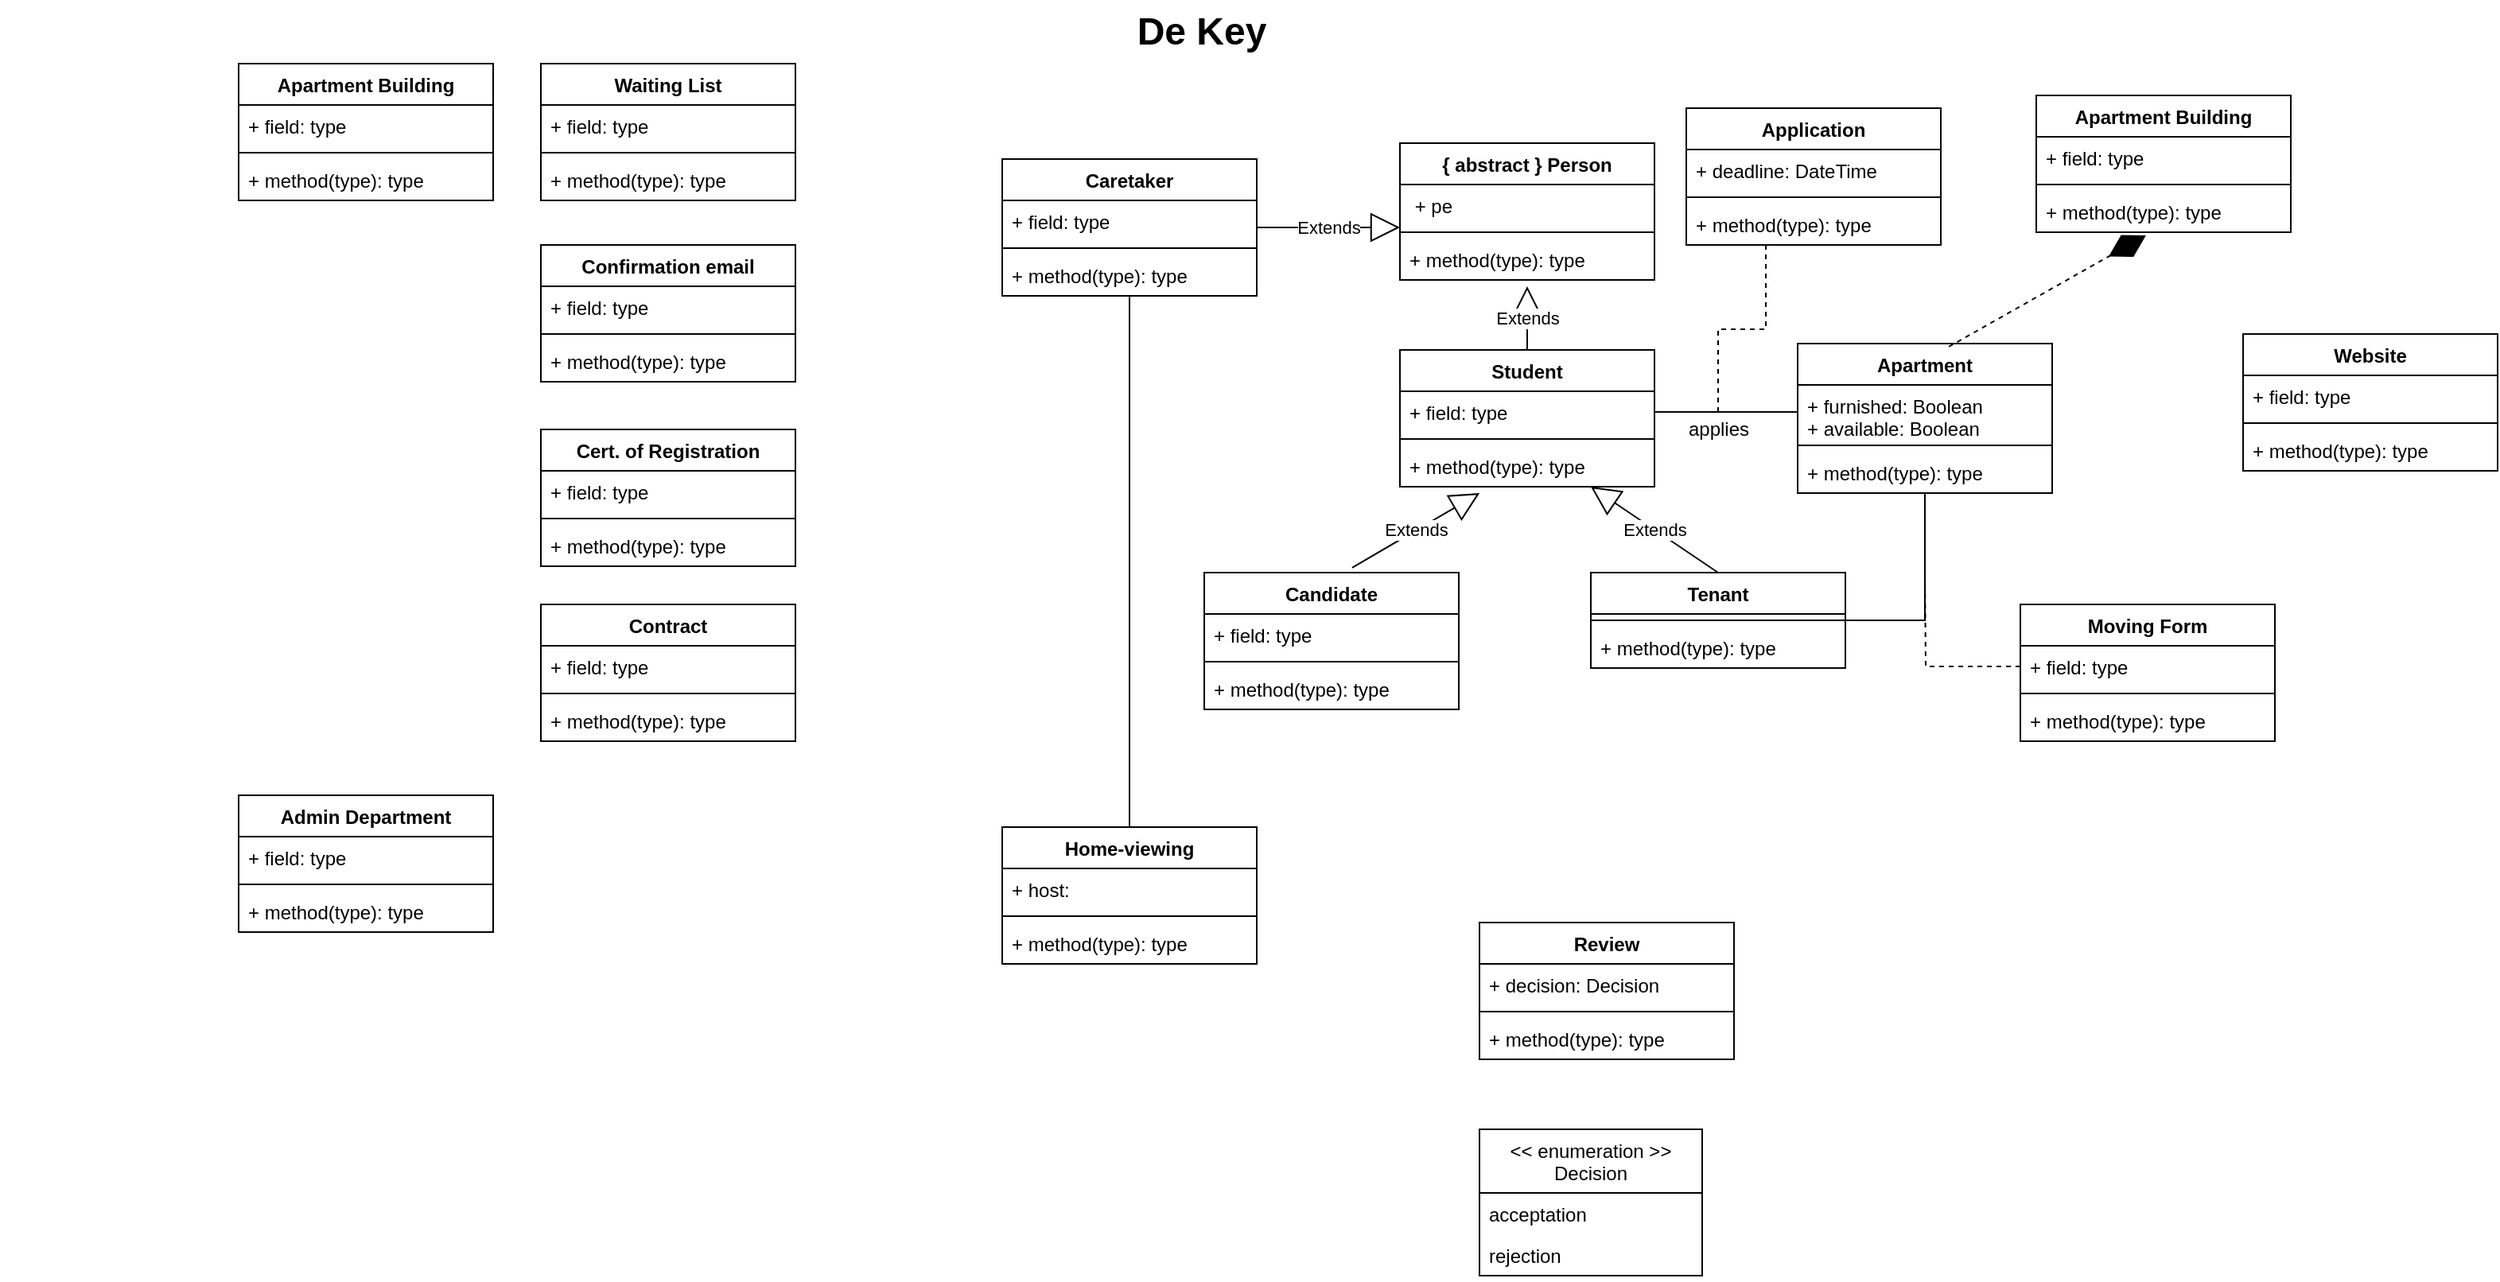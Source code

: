 <mxfile version="16.5.6" type="github">
  <diagram name="Page-1" id="929967ad-93f9-6ef4-fab6-5d389245f69c">
    <mxGraphModel dx="1350" dy="764" grid="1" gridSize="10" guides="1" tooltips="1" connect="1" arrows="1" fold="1" page="1" pageScale="1.5" pageWidth="1169" pageHeight="826" background="none" math="0" shadow="0">
      <root>
        <mxCell id="0" style=";html=1;" />
        <mxCell id="1" style=";html=1;" parent="0" />
        <mxCell id="1672d66443f91eb5-23" value="De Key" style="text;strokeColor=none;fillColor=none;html=1;fontSize=24;fontStyle=1;verticalAlign=middle;align=center;" parent="1" vertex="1">
          <mxGeometry x="120" y="40" width="1510" height="40" as="geometry" />
        </mxCell>
        <mxCell id="bdAG7FjMVBAb1nlMK2Qh-1" value="Apartment Building" style="swimlane;fontStyle=1;align=center;verticalAlign=top;childLayout=stackLayout;horizontal=1;startSize=26;horizontalStack=0;resizeParent=1;resizeParentMax=0;resizeLast=0;collapsible=1;marginBottom=0;" parent="1" vertex="1">
          <mxGeometry x="270" y="80" width="160" height="86" as="geometry" />
        </mxCell>
        <mxCell id="bdAG7FjMVBAb1nlMK2Qh-2" value="+ field: type" style="text;strokeColor=none;fillColor=none;align=left;verticalAlign=top;spacingLeft=4;spacingRight=4;overflow=hidden;rotatable=0;points=[[0,0.5],[1,0.5]];portConstraint=eastwest;" parent="bdAG7FjMVBAb1nlMK2Qh-1" vertex="1">
          <mxGeometry y="26" width="160" height="26" as="geometry" />
        </mxCell>
        <mxCell id="bdAG7FjMVBAb1nlMK2Qh-3" value="" style="line;strokeWidth=1;fillColor=none;align=left;verticalAlign=middle;spacingTop=-1;spacingLeft=3;spacingRight=3;rotatable=0;labelPosition=right;points=[];portConstraint=eastwest;" parent="bdAG7FjMVBAb1nlMK2Qh-1" vertex="1">
          <mxGeometry y="52" width="160" height="8" as="geometry" />
        </mxCell>
        <mxCell id="bdAG7FjMVBAb1nlMK2Qh-4" value="+ method(type): type" style="text;strokeColor=none;fillColor=none;align=left;verticalAlign=top;spacingLeft=4;spacingRight=4;overflow=hidden;rotatable=0;points=[[0,0.5],[1,0.5]];portConstraint=eastwest;" parent="bdAG7FjMVBAb1nlMK2Qh-1" vertex="1">
          <mxGeometry y="60" width="160" height="26" as="geometry" />
        </mxCell>
        <mxCell id="aL0a8O0HyVwf8DMYKESb-1" value="{ abstract } Person" style="swimlane;fontStyle=1;align=center;verticalAlign=top;childLayout=stackLayout;horizontal=1;startSize=26;horizontalStack=0;resizeParent=1;resizeParentMax=0;resizeLast=0;collapsible=1;marginBottom=0;" vertex="1" parent="1">
          <mxGeometry x="1000" y="130" width="160" height="86" as="geometry" />
        </mxCell>
        <mxCell id="aL0a8O0HyVwf8DMYKESb-2" value=" + pe" style="text;strokeColor=none;fillColor=none;align=left;verticalAlign=top;spacingLeft=4;spacingRight=4;overflow=hidden;rotatable=0;points=[[0,0.5],[1,0.5]];portConstraint=eastwest;" vertex="1" parent="aL0a8O0HyVwf8DMYKESb-1">
          <mxGeometry y="26" width="160" height="26" as="geometry" />
        </mxCell>
        <mxCell id="aL0a8O0HyVwf8DMYKESb-3" value="" style="line;strokeWidth=1;fillColor=none;align=left;verticalAlign=middle;spacingTop=-1;spacingLeft=3;spacingRight=3;rotatable=0;labelPosition=right;points=[];portConstraint=eastwest;" vertex="1" parent="aL0a8O0HyVwf8DMYKESb-1">
          <mxGeometry y="52" width="160" height="8" as="geometry" />
        </mxCell>
        <mxCell id="aL0a8O0HyVwf8DMYKESb-4" value="+ method(type): type" style="text;strokeColor=none;fillColor=none;align=left;verticalAlign=top;spacingLeft=4;spacingRight=4;overflow=hidden;rotatable=0;points=[[0,0.5],[1,0.5]];portConstraint=eastwest;" vertex="1" parent="aL0a8O0HyVwf8DMYKESb-1">
          <mxGeometry y="60" width="160" height="26" as="geometry" />
        </mxCell>
        <mxCell id="bdAG7FjMVBAb1nlMK2Qh-5" value="Apartment" style="swimlane;fontStyle=1;align=center;verticalAlign=top;childLayout=stackLayout;horizontal=1;startSize=26;horizontalStack=0;resizeParent=1;resizeParentMax=0;resizeLast=0;collapsible=1;marginBottom=0;" vertex="1" parent="1">
          <mxGeometry x="1250" y="256" width="160" height="94" as="geometry" />
        </mxCell>
        <mxCell id="bdAG7FjMVBAb1nlMK2Qh-6" value="+ furnished: Boolean&#xa;+ available: Boolean&#xa;" style="text;strokeColor=none;fillColor=none;align=left;verticalAlign=top;spacingLeft=4;spacingRight=4;overflow=hidden;rotatable=0;points=[[0,0.5],[1,0.5]];portConstraint=eastwest;" vertex="1" parent="bdAG7FjMVBAb1nlMK2Qh-5">
          <mxGeometry y="26" width="160" height="34" as="geometry" />
        </mxCell>
        <mxCell id="bdAG7FjMVBAb1nlMK2Qh-7" value="" style="line;strokeWidth=1;fillColor=none;align=left;verticalAlign=middle;spacingTop=-1;spacingLeft=3;spacingRight=3;rotatable=0;labelPosition=right;points=[];portConstraint=eastwest;" vertex="1" parent="bdAG7FjMVBAb1nlMK2Qh-5">
          <mxGeometry y="60" width="160" height="8" as="geometry" />
        </mxCell>
        <mxCell id="bdAG7FjMVBAb1nlMK2Qh-8" value="+ method(type): type" style="text;strokeColor=none;fillColor=none;align=left;verticalAlign=top;spacingLeft=4;spacingRight=4;overflow=hidden;rotatable=0;points=[[0,0.5],[1,0.5]];portConstraint=eastwest;" vertex="1" parent="bdAG7FjMVBAb1nlMK2Qh-5">
          <mxGeometry y="68" width="160" height="26" as="geometry" />
        </mxCell>
        <mxCell id="aL0a8O0HyVwf8DMYKESb-5" value="Student" style="swimlane;fontStyle=1;align=center;verticalAlign=top;childLayout=stackLayout;horizontal=1;startSize=26;horizontalStack=0;resizeParent=1;resizeParentMax=0;resizeLast=0;collapsible=1;marginBottom=0;" vertex="1" parent="1">
          <mxGeometry x="1000" y="260" width="160" height="86" as="geometry" />
        </mxCell>
        <mxCell id="aL0a8O0HyVwf8DMYKESb-6" value="+ field: type" style="text;strokeColor=none;fillColor=none;align=left;verticalAlign=top;spacingLeft=4;spacingRight=4;overflow=hidden;rotatable=0;points=[[0,0.5],[1,0.5]];portConstraint=eastwest;" vertex="1" parent="aL0a8O0HyVwf8DMYKESb-5">
          <mxGeometry y="26" width="160" height="26" as="geometry" />
        </mxCell>
        <mxCell id="aL0a8O0HyVwf8DMYKESb-7" value="" style="line;strokeWidth=1;fillColor=none;align=left;verticalAlign=middle;spacingTop=-1;spacingLeft=3;spacingRight=3;rotatable=0;labelPosition=right;points=[];portConstraint=eastwest;" vertex="1" parent="aL0a8O0HyVwf8DMYKESb-5">
          <mxGeometry y="52" width="160" height="8" as="geometry" />
        </mxCell>
        <mxCell id="aL0a8O0HyVwf8DMYKESb-8" value="+ method(type): type" style="text;strokeColor=none;fillColor=none;align=left;verticalAlign=top;spacingLeft=4;spacingRight=4;overflow=hidden;rotatable=0;points=[[0,0.5],[1,0.5]];portConstraint=eastwest;" vertex="1" parent="aL0a8O0HyVwf8DMYKESb-5">
          <mxGeometry y="60" width="160" height="26" as="geometry" />
        </mxCell>
        <mxCell id="bdAG7FjMVBAb1nlMK2Qh-9" value="Website" style="swimlane;fontStyle=1;align=center;verticalAlign=top;childLayout=stackLayout;horizontal=1;startSize=26;horizontalStack=0;resizeParent=1;resizeParentMax=0;resizeLast=0;collapsible=1;marginBottom=0;" vertex="1" parent="1">
          <mxGeometry x="1530" y="250" width="160" height="86" as="geometry" />
        </mxCell>
        <mxCell id="bdAG7FjMVBAb1nlMK2Qh-10" value="+ field: type" style="text;strokeColor=none;fillColor=none;align=left;verticalAlign=top;spacingLeft=4;spacingRight=4;overflow=hidden;rotatable=0;points=[[0,0.5],[1,0.5]];portConstraint=eastwest;" vertex="1" parent="bdAG7FjMVBAb1nlMK2Qh-9">
          <mxGeometry y="26" width="160" height="26" as="geometry" />
        </mxCell>
        <mxCell id="bdAG7FjMVBAb1nlMK2Qh-11" value="" style="line;strokeWidth=1;fillColor=none;align=left;verticalAlign=middle;spacingTop=-1;spacingLeft=3;spacingRight=3;rotatable=0;labelPosition=right;points=[];portConstraint=eastwest;" vertex="1" parent="bdAG7FjMVBAb1nlMK2Qh-9">
          <mxGeometry y="52" width="160" height="8" as="geometry" />
        </mxCell>
        <mxCell id="bdAG7FjMVBAb1nlMK2Qh-12" value="+ method(type): type" style="text;strokeColor=none;fillColor=none;align=left;verticalAlign=top;spacingLeft=4;spacingRight=4;overflow=hidden;rotatable=0;points=[[0,0.5],[1,0.5]];portConstraint=eastwest;" vertex="1" parent="bdAG7FjMVBAb1nlMK2Qh-9">
          <mxGeometry y="60" width="160" height="26" as="geometry" />
        </mxCell>
        <mxCell id="aL0a8O0HyVwf8DMYKESb-9" value="Candidate" style="swimlane;fontStyle=1;align=center;verticalAlign=top;childLayout=stackLayout;horizontal=1;startSize=26;horizontalStack=0;resizeParent=1;resizeParentMax=0;resizeLast=0;collapsible=1;marginBottom=0;" vertex="1" parent="1">
          <mxGeometry x="877" y="400" width="160" height="86" as="geometry" />
        </mxCell>
        <mxCell id="aL0a8O0HyVwf8DMYKESb-10" value="+ field: type" style="text;strokeColor=none;fillColor=none;align=left;verticalAlign=top;spacingLeft=4;spacingRight=4;overflow=hidden;rotatable=0;points=[[0,0.5],[1,0.5]];portConstraint=eastwest;" vertex="1" parent="aL0a8O0HyVwf8DMYKESb-9">
          <mxGeometry y="26" width="160" height="26" as="geometry" />
        </mxCell>
        <mxCell id="aL0a8O0HyVwf8DMYKESb-11" value="" style="line;strokeWidth=1;fillColor=none;align=left;verticalAlign=middle;spacingTop=-1;spacingLeft=3;spacingRight=3;rotatable=0;labelPosition=right;points=[];portConstraint=eastwest;" vertex="1" parent="aL0a8O0HyVwf8DMYKESb-9">
          <mxGeometry y="52" width="160" height="8" as="geometry" />
        </mxCell>
        <mxCell id="aL0a8O0HyVwf8DMYKESb-12" value="+ method(type): type" style="text;strokeColor=none;fillColor=none;align=left;verticalAlign=top;spacingLeft=4;spacingRight=4;overflow=hidden;rotatable=0;points=[[0,0.5],[1,0.5]];portConstraint=eastwest;" vertex="1" parent="aL0a8O0HyVwf8DMYKESb-9">
          <mxGeometry y="60" width="160" height="26" as="geometry" />
        </mxCell>
        <mxCell id="bdAG7FjMVBAb1nlMK2Qh-15" value="Moving Form" style="swimlane;fontStyle=1;align=center;verticalAlign=top;childLayout=stackLayout;horizontal=1;startSize=26;horizontalStack=0;resizeParent=1;resizeParentMax=0;resizeLast=0;collapsible=1;marginBottom=0;" vertex="1" parent="1">
          <mxGeometry x="1390" y="420" width="160" height="86" as="geometry" />
        </mxCell>
        <mxCell id="bdAG7FjMVBAb1nlMK2Qh-16" value="+ field: type" style="text;strokeColor=none;fillColor=none;align=left;verticalAlign=top;spacingLeft=4;spacingRight=4;overflow=hidden;rotatable=0;points=[[0,0.5],[1,0.5]];portConstraint=eastwest;" vertex="1" parent="bdAG7FjMVBAb1nlMK2Qh-15">
          <mxGeometry y="26" width="160" height="26" as="geometry" />
        </mxCell>
        <mxCell id="bdAG7FjMVBAb1nlMK2Qh-17" value="" style="line;strokeWidth=1;fillColor=none;align=left;verticalAlign=middle;spacingTop=-1;spacingLeft=3;spacingRight=3;rotatable=0;labelPosition=right;points=[];portConstraint=eastwest;" vertex="1" parent="bdAG7FjMVBAb1nlMK2Qh-15">
          <mxGeometry y="52" width="160" height="8" as="geometry" />
        </mxCell>
        <mxCell id="bdAG7FjMVBAb1nlMK2Qh-18" value="+ method(type): type" style="text;strokeColor=none;fillColor=none;align=left;verticalAlign=top;spacingLeft=4;spacingRight=4;overflow=hidden;rotatable=0;points=[[0,0.5],[1,0.5]];portConstraint=eastwest;" vertex="1" parent="bdAG7FjMVBAb1nlMK2Qh-15">
          <mxGeometry y="60" width="160" height="26" as="geometry" />
        </mxCell>
        <mxCell id="aL0a8O0HyVwf8DMYKESb-37" style="edgeStyle=orthogonalEdgeStyle;rounded=0;orthogonalLoop=1;jettySize=auto;html=1;exitX=1;exitY=0.5;exitDx=0;exitDy=0;entryX=0.5;entryY=1;entryDx=0;entryDy=0;endArrow=none;endFill=0;" edge="1" parent="1" source="aL0a8O0HyVwf8DMYKESb-13" target="bdAG7FjMVBAb1nlMK2Qh-5">
          <mxGeometry relative="1" as="geometry" />
        </mxCell>
        <mxCell id="aL0a8O0HyVwf8DMYKESb-13" value="Tenant" style="swimlane;fontStyle=1;align=center;verticalAlign=top;childLayout=stackLayout;horizontal=1;startSize=26;horizontalStack=0;resizeParent=1;resizeParentMax=0;resizeLast=0;collapsible=1;marginBottom=0;" vertex="1" parent="1">
          <mxGeometry x="1120" y="400" width="160" height="60" as="geometry" />
        </mxCell>
        <mxCell id="aL0a8O0HyVwf8DMYKESb-15" value="" style="line;strokeWidth=1;fillColor=none;align=left;verticalAlign=middle;spacingTop=-1;spacingLeft=3;spacingRight=3;rotatable=0;labelPosition=right;points=[];portConstraint=eastwest;" vertex="1" parent="aL0a8O0HyVwf8DMYKESb-13">
          <mxGeometry y="26" width="160" height="8" as="geometry" />
        </mxCell>
        <mxCell id="aL0a8O0HyVwf8DMYKESb-16" value="+ method(type): type" style="text;strokeColor=none;fillColor=none;align=left;verticalAlign=top;spacingLeft=4;spacingRight=4;overflow=hidden;rotatable=0;points=[[0,0.5],[1,0.5]];portConstraint=eastwest;" vertex="1" parent="aL0a8O0HyVwf8DMYKESb-13">
          <mxGeometry y="34" width="160" height="26" as="geometry" />
        </mxCell>
        <mxCell id="bdAG7FjMVBAb1nlMK2Qh-19" value="Admin Department" style="swimlane;fontStyle=1;align=center;verticalAlign=top;childLayout=stackLayout;horizontal=1;startSize=26;horizontalStack=0;resizeParent=1;resizeParentMax=0;resizeLast=0;collapsible=1;marginBottom=0;" vertex="1" parent="1">
          <mxGeometry x="270" y="540" width="160" height="86" as="geometry" />
        </mxCell>
        <mxCell id="bdAG7FjMVBAb1nlMK2Qh-20" value="+ field: type" style="text;strokeColor=none;fillColor=none;align=left;verticalAlign=top;spacingLeft=4;spacingRight=4;overflow=hidden;rotatable=0;points=[[0,0.5],[1,0.5]];portConstraint=eastwest;" vertex="1" parent="bdAG7FjMVBAb1nlMK2Qh-19">
          <mxGeometry y="26" width="160" height="26" as="geometry" />
        </mxCell>
        <mxCell id="bdAG7FjMVBAb1nlMK2Qh-21" value="" style="line;strokeWidth=1;fillColor=none;align=left;verticalAlign=middle;spacingTop=-1;spacingLeft=3;spacingRight=3;rotatable=0;labelPosition=right;points=[];portConstraint=eastwest;" vertex="1" parent="bdAG7FjMVBAb1nlMK2Qh-19">
          <mxGeometry y="52" width="160" height="8" as="geometry" />
        </mxCell>
        <mxCell id="bdAG7FjMVBAb1nlMK2Qh-22" value="+ method(type): type" style="text;strokeColor=none;fillColor=none;align=left;verticalAlign=top;spacingLeft=4;spacingRight=4;overflow=hidden;rotatable=0;points=[[0,0.5],[1,0.5]];portConstraint=eastwest;" vertex="1" parent="bdAG7FjMVBAb1nlMK2Qh-19">
          <mxGeometry y="60" width="160" height="26" as="geometry" />
        </mxCell>
        <mxCell id="aL0a8O0HyVwf8DMYKESb-17" value="Caretaker" style="swimlane;fontStyle=1;align=center;verticalAlign=top;childLayout=stackLayout;horizontal=1;startSize=26;horizontalStack=0;resizeParent=1;resizeParentMax=0;resizeLast=0;collapsible=1;marginBottom=0;" vertex="1" parent="1">
          <mxGeometry x="750" y="140" width="160" height="86" as="geometry" />
        </mxCell>
        <mxCell id="aL0a8O0HyVwf8DMYKESb-18" value="+ field: type" style="text;strokeColor=none;fillColor=none;align=left;verticalAlign=top;spacingLeft=4;spacingRight=4;overflow=hidden;rotatable=0;points=[[0,0.5],[1,0.5]];portConstraint=eastwest;" vertex="1" parent="aL0a8O0HyVwf8DMYKESb-17">
          <mxGeometry y="26" width="160" height="26" as="geometry" />
        </mxCell>
        <mxCell id="aL0a8O0HyVwf8DMYKESb-19" value="" style="line;strokeWidth=1;fillColor=none;align=left;verticalAlign=middle;spacingTop=-1;spacingLeft=3;spacingRight=3;rotatable=0;labelPosition=right;points=[];portConstraint=eastwest;" vertex="1" parent="aL0a8O0HyVwf8DMYKESb-17">
          <mxGeometry y="52" width="160" height="8" as="geometry" />
        </mxCell>
        <mxCell id="aL0a8O0HyVwf8DMYKESb-20" value="+ method(type): type" style="text;strokeColor=none;fillColor=none;align=left;verticalAlign=top;spacingLeft=4;spacingRight=4;overflow=hidden;rotatable=0;points=[[0,0.5],[1,0.5]];portConstraint=eastwest;" vertex="1" parent="aL0a8O0HyVwf8DMYKESb-17">
          <mxGeometry y="60" width="160" height="26" as="geometry" />
        </mxCell>
        <mxCell id="aL0a8O0HyVwf8DMYKESb-34" style="edgeStyle=orthogonalEdgeStyle;rounded=0;orthogonalLoop=1;jettySize=auto;html=1;exitX=0.5;exitY=1;exitDx=0;exitDy=0;endArrow=none;endFill=0;dashed=1;" edge="1" parent="1" source="bdAG7FjMVBAb1nlMK2Qh-23">
          <mxGeometry relative="1" as="geometry">
            <mxPoint x="1200" y="300" as="targetPoint" />
            <Array as="points">
              <mxPoint x="1230" y="194" />
              <mxPoint x="1230" y="247" />
              <mxPoint x="1200" y="247" />
            </Array>
          </mxGeometry>
        </mxCell>
        <mxCell id="bdAG7FjMVBAb1nlMK2Qh-23" value="Application" style="swimlane;fontStyle=1;align=center;verticalAlign=top;childLayout=stackLayout;horizontal=1;startSize=26;horizontalStack=0;resizeParent=1;resizeParentMax=0;resizeLast=0;collapsible=1;marginBottom=0;" vertex="1" parent="1">
          <mxGeometry x="1180" y="108" width="160" height="86" as="geometry" />
        </mxCell>
        <mxCell id="bdAG7FjMVBAb1nlMK2Qh-24" value="+ deadline: DateTime" style="text;strokeColor=none;fillColor=none;align=left;verticalAlign=top;spacingLeft=4;spacingRight=4;overflow=hidden;rotatable=0;points=[[0,0.5],[1,0.5]];portConstraint=eastwest;" vertex="1" parent="bdAG7FjMVBAb1nlMK2Qh-23">
          <mxGeometry y="26" width="160" height="26" as="geometry" />
        </mxCell>
        <mxCell id="bdAG7FjMVBAb1nlMK2Qh-25" value="" style="line;strokeWidth=1;fillColor=none;align=left;verticalAlign=middle;spacingTop=-1;spacingLeft=3;spacingRight=3;rotatable=0;labelPosition=right;points=[];portConstraint=eastwest;" vertex="1" parent="bdAG7FjMVBAb1nlMK2Qh-23">
          <mxGeometry y="52" width="160" height="8" as="geometry" />
        </mxCell>
        <mxCell id="bdAG7FjMVBAb1nlMK2Qh-26" value="+ method(type): type" style="text;strokeColor=none;fillColor=none;align=left;verticalAlign=top;spacingLeft=4;spacingRight=4;overflow=hidden;rotatable=0;points=[[0,0.5],[1,0.5]];portConstraint=eastwest;" vertex="1" parent="bdAG7FjMVBAb1nlMK2Qh-23">
          <mxGeometry y="60" width="160" height="26" as="geometry" />
        </mxCell>
        <mxCell id="aL0a8O0HyVwf8DMYKESb-22" value="Extends" style="endArrow=block;endSize=16;endFill=0;html=1;rounded=0;exitX=1;exitY=0.5;exitDx=0;exitDy=0;" edge="1" parent="1" source="aL0a8O0HyVwf8DMYKESb-17">
          <mxGeometry width="160" relative="1" as="geometry">
            <mxPoint x="1260" y="290" as="sourcePoint" />
            <mxPoint x="1000" y="183" as="targetPoint" />
          </mxGeometry>
        </mxCell>
        <mxCell id="bdAG7FjMVBAb1nlMK2Qh-27" value="Apartment Building" style="swimlane;fontStyle=1;align=center;verticalAlign=top;childLayout=stackLayout;horizontal=1;startSize=26;horizontalStack=0;resizeParent=1;resizeParentMax=0;resizeLast=0;collapsible=1;marginBottom=0;" vertex="1" parent="1">
          <mxGeometry x="1400" y="100" width="160" height="86" as="geometry" />
        </mxCell>
        <mxCell id="bdAG7FjMVBAb1nlMK2Qh-28" value="+ field: type" style="text;strokeColor=none;fillColor=none;align=left;verticalAlign=top;spacingLeft=4;spacingRight=4;overflow=hidden;rotatable=0;points=[[0,0.5],[1,0.5]];portConstraint=eastwest;" vertex="1" parent="bdAG7FjMVBAb1nlMK2Qh-27">
          <mxGeometry y="26" width="160" height="26" as="geometry" />
        </mxCell>
        <mxCell id="bdAG7FjMVBAb1nlMK2Qh-29" value="" style="line;strokeWidth=1;fillColor=none;align=left;verticalAlign=middle;spacingTop=-1;spacingLeft=3;spacingRight=3;rotatable=0;labelPosition=right;points=[];portConstraint=eastwest;" vertex="1" parent="bdAG7FjMVBAb1nlMK2Qh-27">
          <mxGeometry y="52" width="160" height="8" as="geometry" />
        </mxCell>
        <mxCell id="bdAG7FjMVBAb1nlMK2Qh-30" value="+ method(type): type" style="text;strokeColor=none;fillColor=none;align=left;verticalAlign=top;spacingLeft=4;spacingRight=4;overflow=hidden;rotatable=0;points=[[0,0.5],[1,0.5]];portConstraint=eastwest;" vertex="1" parent="bdAG7FjMVBAb1nlMK2Qh-27">
          <mxGeometry y="60" width="160" height="26" as="geometry" />
        </mxCell>
        <mxCell id="aL0a8O0HyVwf8DMYKESb-23" value="Extends" style="endArrow=block;endSize=16;endFill=0;html=1;rounded=0;entryX=0.75;entryY=1;entryDx=0;entryDy=0;exitX=0.5;exitY=0;exitDx=0;exitDy=0;" edge="1" parent="1" source="aL0a8O0HyVwf8DMYKESb-13" target="aL0a8O0HyVwf8DMYKESb-5">
          <mxGeometry width="160" relative="1" as="geometry">
            <mxPoint x="1325.04" y="310.99" as="sourcePoint" />
            <mxPoint x="1210" y="310.002" as="targetPoint" />
          </mxGeometry>
        </mxCell>
        <mxCell id="aL0a8O0HyVwf8DMYKESb-39" style="edgeStyle=orthogonalEdgeStyle;rounded=0;orthogonalLoop=1;jettySize=auto;html=1;exitX=0.5;exitY=0;exitDx=0;exitDy=0;entryX=0.5;entryY=1;entryDx=0;entryDy=0;endArrow=none;endFill=0;" edge="1" parent="1" source="bdAG7FjMVBAb1nlMK2Qh-35" target="aL0a8O0HyVwf8DMYKESb-17">
          <mxGeometry relative="1" as="geometry" />
        </mxCell>
        <mxCell id="bdAG7FjMVBAb1nlMK2Qh-35" value="Home-viewing" style="swimlane;fontStyle=1;align=center;verticalAlign=top;childLayout=stackLayout;horizontal=1;startSize=26;horizontalStack=0;resizeParent=1;resizeParentMax=0;resizeLast=0;collapsible=1;marginBottom=0;" vertex="1" parent="1">
          <mxGeometry x="750" y="560" width="160" height="86" as="geometry" />
        </mxCell>
        <mxCell id="bdAG7FjMVBAb1nlMK2Qh-36" value="+ host: " style="text;strokeColor=none;fillColor=none;align=left;verticalAlign=top;spacingLeft=4;spacingRight=4;overflow=hidden;rotatable=0;points=[[0,0.5],[1,0.5]];portConstraint=eastwest;" vertex="1" parent="bdAG7FjMVBAb1nlMK2Qh-35">
          <mxGeometry y="26" width="160" height="26" as="geometry" />
        </mxCell>
        <mxCell id="bdAG7FjMVBAb1nlMK2Qh-37" value="" style="line;strokeWidth=1;fillColor=none;align=left;verticalAlign=middle;spacingTop=-1;spacingLeft=3;spacingRight=3;rotatable=0;labelPosition=right;points=[];portConstraint=eastwest;" vertex="1" parent="bdAG7FjMVBAb1nlMK2Qh-35">
          <mxGeometry y="52" width="160" height="8" as="geometry" />
        </mxCell>
        <mxCell id="bdAG7FjMVBAb1nlMK2Qh-38" value="+ method(type): type" style="text;strokeColor=none;fillColor=none;align=left;verticalAlign=top;spacingLeft=4;spacingRight=4;overflow=hidden;rotatable=0;points=[[0,0.5],[1,0.5]];portConstraint=eastwest;" vertex="1" parent="bdAG7FjMVBAb1nlMK2Qh-35">
          <mxGeometry y="60" width="160" height="26" as="geometry" />
        </mxCell>
        <mxCell id="aL0a8O0HyVwf8DMYKESb-24" value="Extends" style="endArrow=block;endSize=16;endFill=0;html=1;rounded=0;entryX=0.313;entryY=1.154;entryDx=0;entryDy=0;exitX=0.581;exitY=-0.035;exitDx=0;exitDy=0;entryPerimeter=0;exitPerimeter=0;" edge="1" parent="1" source="aL0a8O0HyVwf8DMYKESb-9" target="aL0a8O0HyVwf8DMYKESb-8">
          <mxGeometry width="160" relative="1" as="geometry">
            <mxPoint x="1140" y="424" as="sourcePoint" />
            <mxPoint x="1060" y="370" as="targetPoint" />
          </mxGeometry>
        </mxCell>
        <mxCell id="bdAG7FjMVBAb1nlMK2Qh-39" value="Review" style="swimlane;fontStyle=1;align=center;verticalAlign=top;childLayout=stackLayout;horizontal=1;startSize=26;horizontalStack=0;resizeParent=1;resizeParentMax=0;resizeLast=0;collapsible=1;marginBottom=0;" vertex="1" parent="1">
          <mxGeometry x="1050" y="620" width="160" height="86" as="geometry" />
        </mxCell>
        <mxCell id="bdAG7FjMVBAb1nlMK2Qh-40" value="+ decision: Decision" style="text;strokeColor=none;fillColor=none;align=left;verticalAlign=top;spacingLeft=4;spacingRight=4;overflow=hidden;rotatable=0;points=[[0,0.5],[1,0.5]];portConstraint=eastwest;" vertex="1" parent="bdAG7FjMVBAb1nlMK2Qh-39">
          <mxGeometry y="26" width="160" height="26" as="geometry" />
        </mxCell>
        <mxCell id="bdAG7FjMVBAb1nlMK2Qh-41" value="" style="line;strokeWidth=1;fillColor=none;align=left;verticalAlign=middle;spacingTop=-1;spacingLeft=3;spacingRight=3;rotatable=0;labelPosition=right;points=[];portConstraint=eastwest;" vertex="1" parent="bdAG7FjMVBAb1nlMK2Qh-39">
          <mxGeometry y="52" width="160" height="8" as="geometry" />
        </mxCell>
        <mxCell id="bdAG7FjMVBAb1nlMK2Qh-42" value="+ method(type): type" style="text;strokeColor=none;fillColor=none;align=left;verticalAlign=top;spacingLeft=4;spacingRight=4;overflow=hidden;rotatable=0;points=[[0,0.5],[1,0.5]];portConstraint=eastwest;" vertex="1" parent="bdAG7FjMVBAb1nlMK2Qh-39">
          <mxGeometry y="60" width="160" height="26" as="geometry" />
        </mxCell>
        <mxCell id="aL0a8O0HyVwf8DMYKESb-25" value="Extends" style="endArrow=block;endSize=16;endFill=0;html=1;rounded=0;exitX=0.5;exitY=0;exitDx=0;exitDy=0;" edge="1" parent="1" source="aL0a8O0HyVwf8DMYKESb-5">
          <mxGeometry width="160" relative="1" as="geometry">
            <mxPoint x="1280" y="290" as="sourcePoint" />
            <mxPoint x="1080" y="220" as="targetPoint" />
          </mxGeometry>
        </mxCell>
        <mxCell id="bdAG7FjMVBAb1nlMK2Qh-43" value="Waiting List" style="swimlane;fontStyle=1;align=center;verticalAlign=top;childLayout=stackLayout;horizontal=1;startSize=26;horizontalStack=0;resizeParent=1;resizeParentMax=0;resizeLast=0;collapsible=1;marginBottom=0;" vertex="1" parent="1">
          <mxGeometry x="460" y="80" width="160" height="86" as="geometry" />
        </mxCell>
        <mxCell id="bdAG7FjMVBAb1nlMK2Qh-44" value="+ field: type" style="text;strokeColor=none;fillColor=none;align=left;verticalAlign=top;spacingLeft=4;spacingRight=4;overflow=hidden;rotatable=0;points=[[0,0.5],[1,0.5]];portConstraint=eastwest;" vertex="1" parent="bdAG7FjMVBAb1nlMK2Qh-43">
          <mxGeometry y="26" width="160" height="26" as="geometry" />
        </mxCell>
        <mxCell id="bdAG7FjMVBAb1nlMK2Qh-45" value="" style="line;strokeWidth=1;fillColor=none;align=left;verticalAlign=middle;spacingTop=-1;spacingLeft=3;spacingRight=3;rotatable=0;labelPosition=right;points=[];portConstraint=eastwest;" vertex="1" parent="bdAG7FjMVBAb1nlMK2Qh-43">
          <mxGeometry y="52" width="160" height="8" as="geometry" />
        </mxCell>
        <mxCell id="bdAG7FjMVBAb1nlMK2Qh-46" value="+ method(type): type" style="text;strokeColor=none;fillColor=none;align=left;verticalAlign=top;spacingLeft=4;spacingRight=4;overflow=hidden;rotatable=0;points=[[0,0.5],[1,0.5]];portConstraint=eastwest;" vertex="1" parent="bdAG7FjMVBAb1nlMK2Qh-43">
          <mxGeometry y="60" width="160" height="26" as="geometry" />
        </mxCell>
        <mxCell id="bdAG7FjMVBAb1nlMK2Qh-47" value="Confirmation email" style="swimlane;fontStyle=1;align=center;verticalAlign=top;childLayout=stackLayout;horizontal=1;startSize=26;horizontalStack=0;resizeParent=1;resizeParentMax=0;resizeLast=0;collapsible=1;marginBottom=0;" vertex="1" parent="1">
          <mxGeometry x="460" y="194" width="160" height="86" as="geometry" />
        </mxCell>
        <mxCell id="bdAG7FjMVBAb1nlMK2Qh-48" value="+ field: type" style="text;strokeColor=none;fillColor=none;align=left;verticalAlign=top;spacingLeft=4;spacingRight=4;overflow=hidden;rotatable=0;points=[[0,0.5],[1,0.5]];portConstraint=eastwest;" vertex="1" parent="bdAG7FjMVBAb1nlMK2Qh-47">
          <mxGeometry y="26" width="160" height="26" as="geometry" />
        </mxCell>
        <mxCell id="bdAG7FjMVBAb1nlMK2Qh-49" value="" style="line;strokeWidth=1;fillColor=none;align=left;verticalAlign=middle;spacingTop=-1;spacingLeft=3;spacingRight=3;rotatable=0;labelPosition=right;points=[];portConstraint=eastwest;" vertex="1" parent="bdAG7FjMVBAb1nlMK2Qh-47">
          <mxGeometry y="52" width="160" height="8" as="geometry" />
        </mxCell>
        <mxCell id="bdAG7FjMVBAb1nlMK2Qh-50" value="+ method(type): type" style="text;strokeColor=none;fillColor=none;align=left;verticalAlign=top;spacingLeft=4;spacingRight=4;overflow=hidden;rotatable=0;points=[[0,0.5],[1,0.5]];portConstraint=eastwest;" vertex="1" parent="bdAG7FjMVBAb1nlMK2Qh-47">
          <mxGeometry y="60" width="160" height="26" as="geometry" />
        </mxCell>
        <mxCell id="bdAG7FjMVBAb1nlMK2Qh-51" value="Cert. of Registration" style="swimlane;fontStyle=1;align=center;verticalAlign=top;childLayout=stackLayout;horizontal=1;startSize=26;horizontalStack=0;resizeParent=1;resizeParentMax=0;resizeLast=0;collapsible=1;marginBottom=0;" vertex="1" parent="1">
          <mxGeometry x="460" y="310" width="160" height="86" as="geometry" />
        </mxCell>
        <mxCell id="bdAG7FjMVBAb1nlMK2Qh-52" value="+ field: type" style="text;strokeColor=none;fillColor=none;align=left;verticalAlign=top;spacingLeft=4;spacingRight=4;overflow=hidden;rotatable=0;points=[[0,0.5],[1,0.5]];portConstraint=eastwest;" vertex="1" parent="bdAG7FjMVBAb1nlMK2Qh-51">
          <mxGeometry y="26" width="160" height="26" as="geometry" />
        </mxCell>
        <mxCell id="bdAG7FjMVBAb1nlMK2Qh-53" value="" style="line;strokeWidth=1;fillColor=none;align=left;verticalAlign=middle;spacingTop=-1;spacingLeft=3;spacingRight=3;rotatable=0;labelPosition=right;points=[];portConstraint=eastwest;" vertex="1" parent="bdAG7FjMVBAb1nlMK2Qh-51">
          <mxGeometry y="52" width="160" height="8" as="geometry" />
        </mxCell>
        <mxCell id="bdAG7FjMVBAb1nlMK2Qh-54" value="+ method(type): type" style="text;strokeColor=none;fillColor=none;align=left;verticalAlign=top;spacingLeft=4;spacingRight=4;overflow=hidden;rotatable=0;points=[[0,0.5],[1,0.5]];portConstraint=eastwest;" vertex="1" parent="bdAG7FjMVBAb1nlMK2Qh-51">
          <mxGeometry y="60" width="160" height="26" as="geometry" />
        </mxCell>
        <mxCell id="bdAG7FjMVBAb1nlMK2Qh-55" value="Contract" style="swimlane;fontStyle=1;align=center;verticalAlign=top;childLayout=stackLayout;horizontal=1;startSize=26;horizontalStack=0;resizeParent=1;resizeParentMax=0;resizeLast=0;collapsible=1;marginBottom=0;" vertex="1" parent="1">
          <mxGeometry x="460" y="420" width="160" height="86" as="geometry" />
        </mxCell>
        <mxCell id="bdAG7FjMVBAb1nlMK2Qh-56" value="+ field: type" style="text;strokeColor=none;fillColor=none;align=left;verticalAlign=top;spacingLeft=4;spacingRight=4;overflow=hidden;rotatable=0;points=[[0,0.5],[1,0.5]];portConstraint=eastwest;" vertex="1" parent="bdAG7FjMVBAb1nlMK2Qh-55">
          <mxGeometry y="26" width="160" height="26" as="geometry" />
        </mxCell>
        <mxCell id="bdAG7FjMVBAb1nlMK2Qh-57" value="" style="line;strokeWidth=1;fillColor=none;align=left;verticalAlign=middle;spacingTop=-1;spacingLeft=3;spacingRight=3;rotatable=0;labelPosition=right;points=[];portConstraint=eastwest;" vertex="1" parent="bdAG7FjMVBAb1nlMK2Qh-55">
          <mxGeometry y="52" width="160" height="8" as="geometry" />
        </mxCell>
        <mxCell id="bdAG7FjMVBAb1nlMK2Qh-58" value="+ method(type): type" style="text;strokeColor=none;fillColor=none;align=left;verticalAlign=top;spacingLeft=4;spacingRight=4;overflow=hidden;rotatable=0;points=[[0,0.5],[1,0.5]];portConstraint=eastwest;" vertex="1" parent="bdAG7FjMVBAb1nlMK2Qh-55">
          <mxGeometry y="60" width="160" height="26" as="geometry" />
        </mxCell>
        <mxCell id="aL0a8O0HyVwf8DMYKESb-26" value="&lt;&lt; enumeration &gt;&gt;&#xa;Decision" style="swimlane;fontStyle=0;childLayout=stackLayout;horizontal=1;startSize=40;fillColor=none;horizontalStack=0;resizeParent=1;resizeParentMax=0;resizeLast=0;collapsible=1;marginBottom=0;" vertex="1" parent="1">
          <mxGeometry x="1050" y="750" width="140" height="92" as="geometry" />
        </mxCell>
        <mxCell id="aL0a8O0HyVwf8DMYKESb-27" value="acceptation" style="text;strokeColor=none;fillColor=none;align=left;verticalAlign=top;spacingLeft=4;spacingRight=4;overflow=hidden;rotatable=0;points=[[0,0.5],[1,0.5]];portConstraint=eastwest;" vertex="1" parent="aL0a8O0HyVwf8DMYKESb-26">
          <mxGeometry y="40" width="140" height="26" as="geometry" />
        </mxCell>
        <mxCell id="aL0a8O0HyVwf8DMYKESb-28" value="rejection" style="text;strokeColor=none;fillColor=none;align=left;verticalAlign=top;spacingLeft=4;spacingRight=4;overflow=hidden;rotatable=0;points=[[0,0.5],[1,0.5]];portConstraint=eastwest;" vertex="1" parent="aL0a8O0HyVwf8DMYKESb-26">
          <mxGeometry y="66" width="140" height="26" as="geometry" />
        </mxCell>
        <mxCell id="aL0a8O0HyVwf8DMYKESb-33" style="edgeStyle=orthogonalEdgeStyle;rounded=0;orthogonalLoop=1;jettySize=auto;html=1;exitX=1;exitY=0.5;exitDx=0;exitDy=0;entryX=0;entryY=0.5;entryDx=0;entryDy=0;endArrow=none;endFill=0;" edge="1" parent="1" source="aL0a8O0HyVwf8DMYKESb-6" target="bdAG7FjMVBAb1nlMK2Qh-6">
          <mxGeometry relative="1" as="geometry" />
        </mxCell>
        <mxCell id="aL0a8O0HyVwf8DMYKESb-35" value="applies" style="text;html=1;align=center;verticalAlign=middle;resizable=0;points=[];autosize=1;strokeColor=none;fillColor=none;" vertex="1" parent="1">
          <mxGeometry x="1175" y="300" width="50" height="20" as="geometry" />
        </mxCell>
        <mxCell id="aL0a8O0HyVwf8DMYKESb-36" value="" style="endArrow=diamondThin;endFill=1;endSize=24;html=1;rounded=0;dashed=1;exitX=0.594;exitY=0.021;exitDx=0;exitDy=0;exitPerimeter=0;entryX=0.431;entryY=1.077;entryDx=0;entryDy=0;entryPerimeter=0;" edge="1" parent="1" source="bdAG7FjMVBAb1nlMK2Qh-5" target="bdAG7FjMVBAb1nlMK2Qh-30">
          <mxGeometry width="160" relative="1" as="geometry">
            <mxPoint x="1060" y="270" as="sourcePoint" />
            <mxPoint x="1220" y="270" as="targetPoint" />
          </mxGeometry>
        </mxCell>
        <mxCell id="aL0a8O0HyVwf8DMYKESb-38" style="edgeStyle=orthogonalEdgeStyle;rounded=0;orthogonalLoop=1;jettySize=auto;html=1;exitX=0;exitY=0.5;exitDx=0;exitDy=0;endArrow=none;endFill=0;dashed=1;" edge="1" parent="1" source="bdAG7FjMVBAb1nlMK2Qh-16">
          <mxGeometry relative="1" as="geometry">
            <mxPoint x="1330" y="400" as="targetPoint" />
          </mxGeometry>
        </mxCell>
      </root>
    </mxGraphModel>
  </diagram>
</mxfile>
